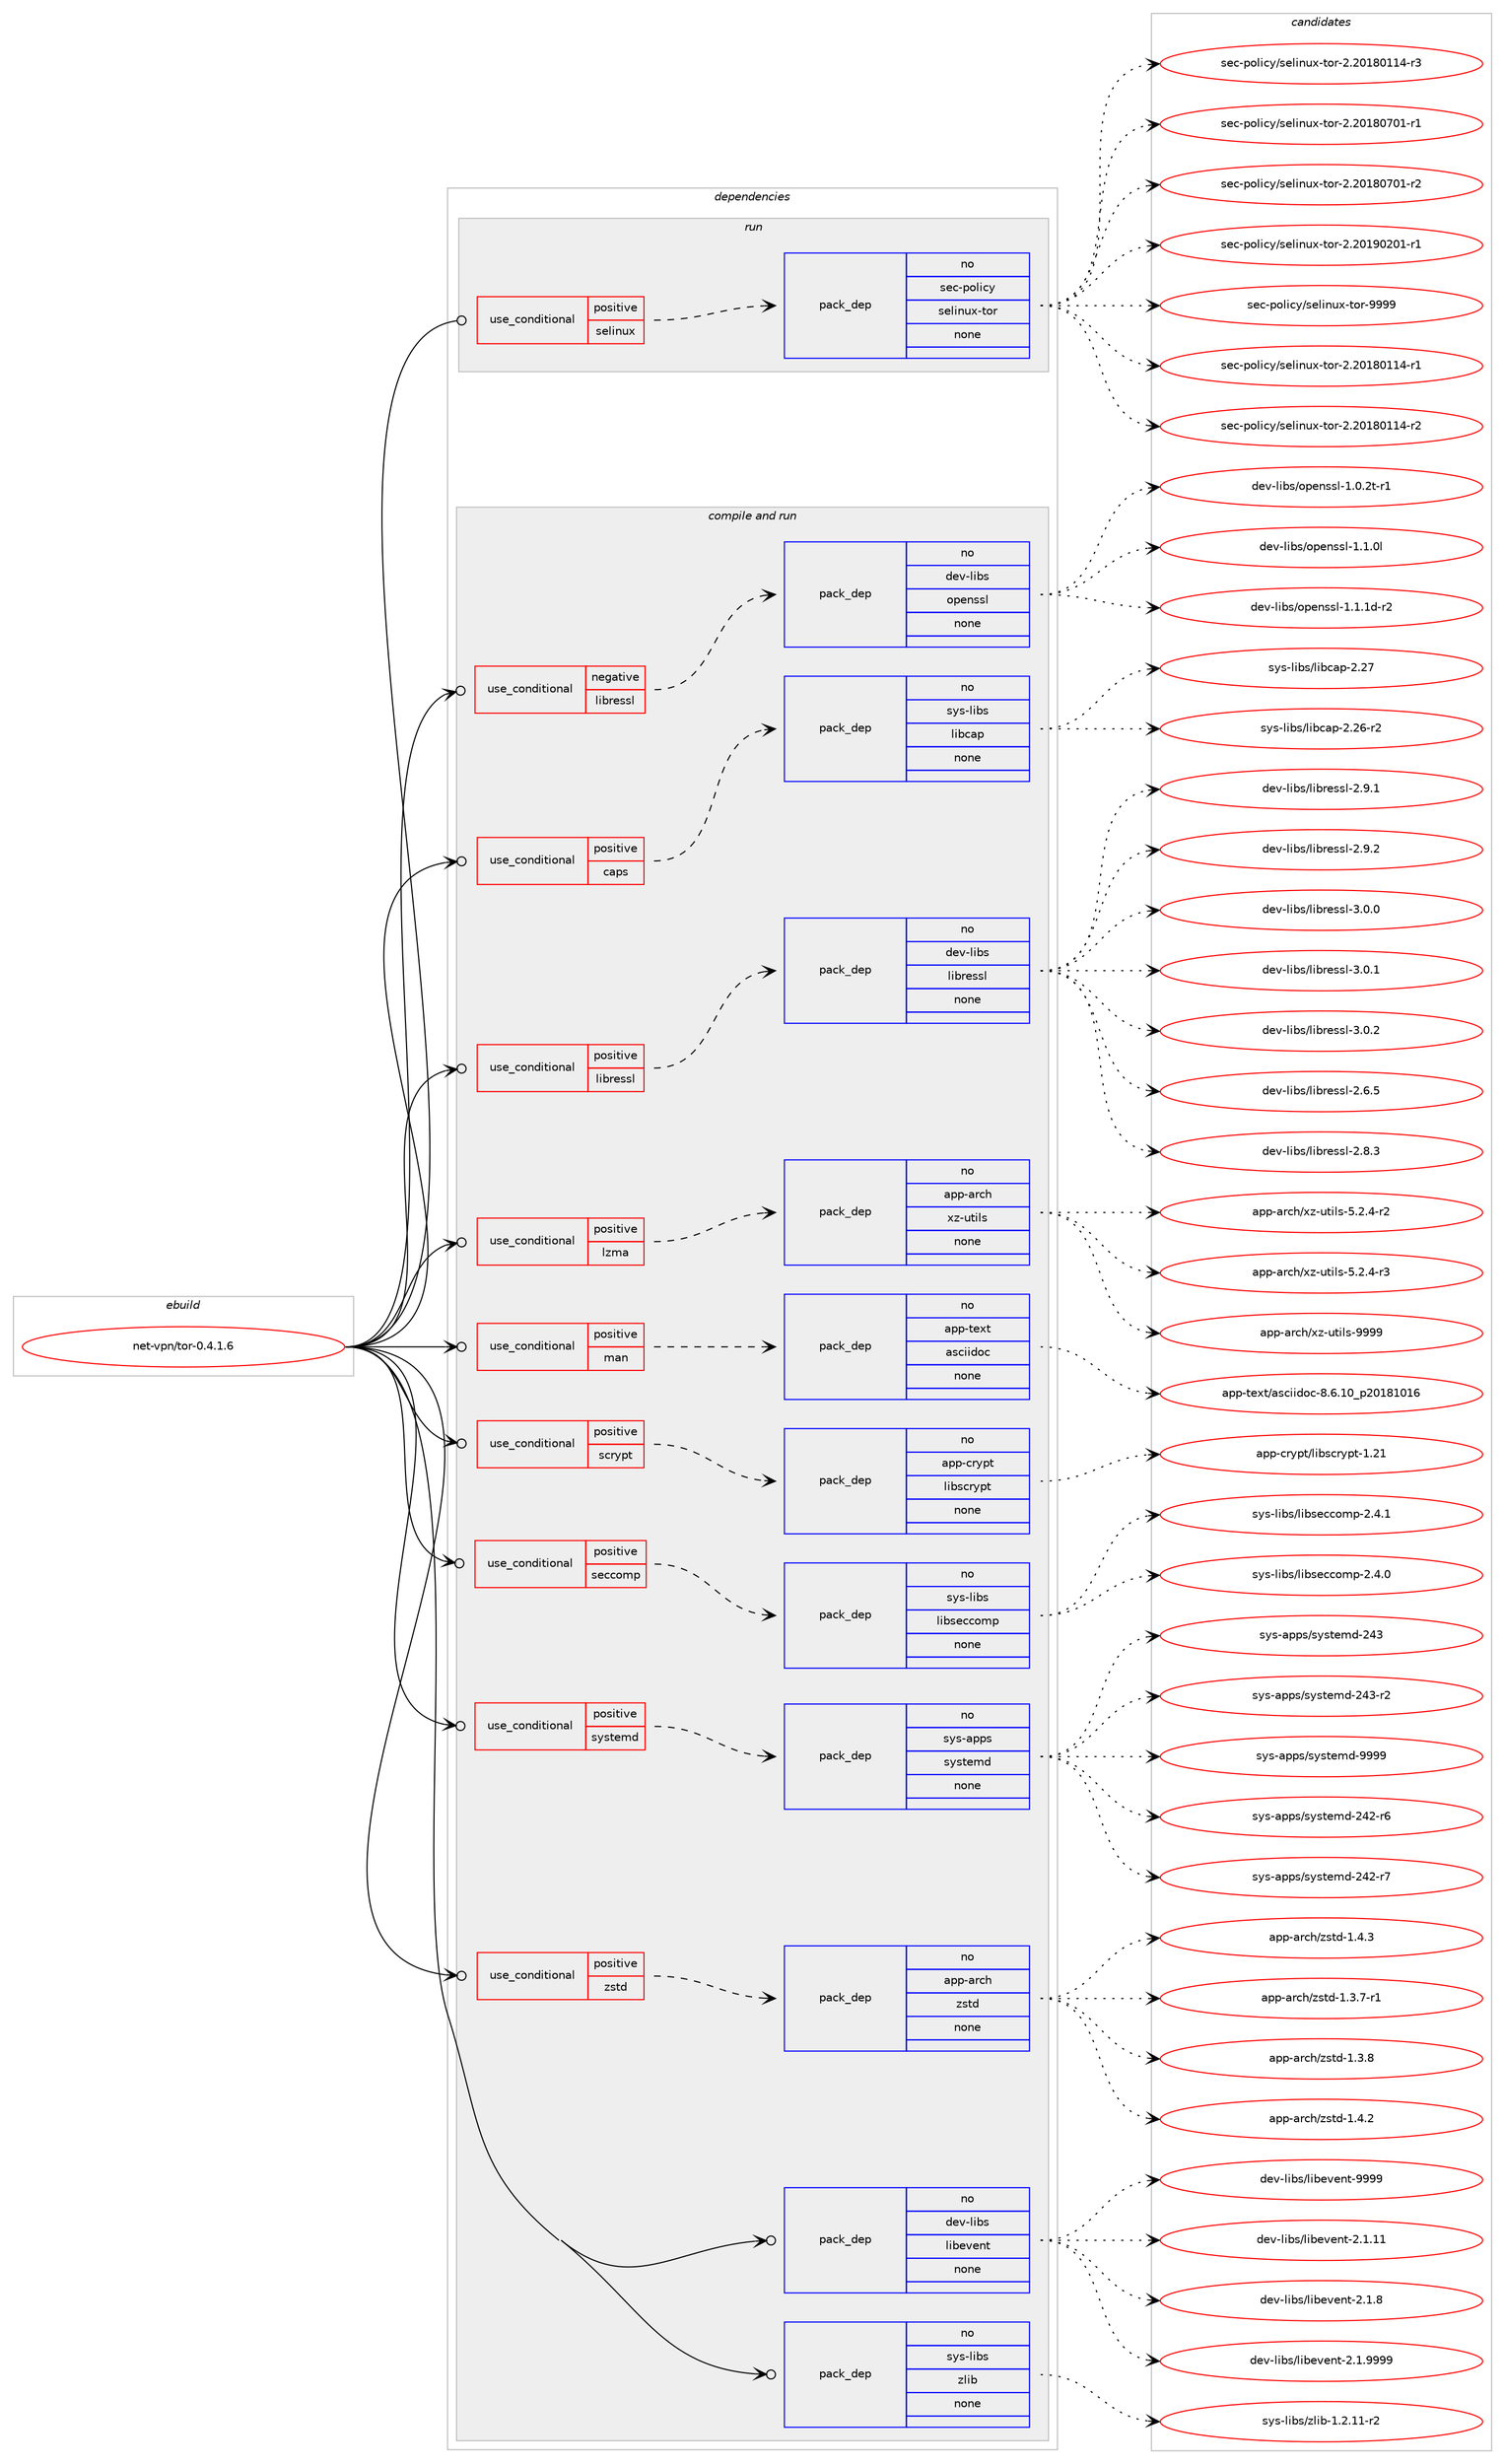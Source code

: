 digraph prolog {

# *************
# Graph options
# *************

newrank=true;
concentrate=true;
compound=true;
graph [rankdir=LR,fontname=Helvetica,fontsize=10,ranksep=1.5];#, ranksep=2.5, nodesep=0.2];
edge  [arrowhead=vee];
node  [fontname=Helvetica,fontsize=10];

# **********
# The ebuild
# **********

subgraph cluster_leftcol {
color=gray;
rank=same;
label=<<i>ebuild</i>>;
id [label="net-vpn/tor-0.4.1.6", color=red, width=4, href="../net-vpn/tor-0.4.1.6.svg"];
}

# ****************
# The dependencies
# ****************

subgraph cluster_midcol {
color=gray;
label=<<i>dependencies</i>>;
subgraph cluster_compile {
fillcolor="#eeeeee";
style=filled;
label=<<i>compile</i>>;
}
subgraph cluster_compileandrun {
fillcolor="#eeeeee";
style=filled;
label=<<i>compile and run</i>>;
subgraph cond205735 {
dependency843576 [label=<<TABLE BORDER="0" CELLBORDER="1" CELLSPACING="0" CELLPADDING="4"><TR><TD ROWSPAN="3" CELLPADDING="10">use_conditional</TD></TR><TR><TD>negative</TD></TR><TR><TD>libressl</TD></TR></TABLE>>, shape=none, color=red];
subgraph pack622945 {
dependency843577 [label=<<TABLE BORDER="0" CELLBORDER="1" CELLSPACING="0" CELLPADDING="4" WIDTH="220"><TR><TD ROWSPAN="6" CELLPADDING="30">pack_dep</TD></TR><TR><TD WIDTH="110">no</TD></TR><TR><TD>dev-libs</TD></TR><TR><TD>openssl</TD></TR><TR><TD>none</TD></TR><TR><TD></TD></TR></TABLE>>, shape=none, color=blue];
}
dependency843576:e -> dependency843577:w [weight=20,style="dashed",arrowhead="vee"];
}
id:e -> dependency843576:w [weight=20,style="solid",arrowhead="odotvee"];
subgraph cond205736 {
dependency843578 [label=<<TABLE BORDER="0" CELLBORDER="1" CELLSPACING="0" CELLPADDING="4"><TR><TD ROWSPAN="3" CELLPADDING="10">use_conditional</TD></TR><TR><TD>positive</TD></TR><TR><TD>caps</TD></TR></TABLE>>, shape=none, color=red];
subgraph pack622946 {
dependency843579 [label=<<TABLE BORDER="0" CELLBORDER="1" CELLSPACING="0" CELLPADDING="4" WIDTH="220"><TR><TD ROWSPAN="6" CELLPADDING="30">pack_dep</TD></TR><TR><TD WIDTH="110">no</TD></TR><TR><TD>sys-libs</TD></TR><TR><TD>libcap</TD></TR><TR><TD>none</TD></TR><TR><TD></TD></TR></TABLE>>, shape=none, color=blue];
}
dependency843578:e -> dependency843579:w [weight=20,style="dashed",arrowhead="vee"];
}
id:e -> dependency843578:w [weight=20,style="solid",arrowhead="odotvee"];
subgraph cond205737 {
dependency843580 [label=<<TABLE BORDER="0" CELLBORDER="1" CELLSPACING="0" CELLPADDING="4"><TR><TD ROWSPAN="3" CELLPADDING="10">use_conditional</TD></TR><TR><TD>positive</TD></TR><TR><TD>libressl</TD></TR></TABLE>>, shape=none, color=red];
subgraph pack622947 {
dependency843581 [label=<<TABLE BORDER="0" CELLBORDER="1" CELLSPACING="0" CELLPADDING="4" WIDTH="220"><TR><TD ROWSPAN="6" CELLPADDING="30">pack_dep</TD></TR><TR><TD WIDTH="110">no</TD></TR><TR><TD>dev-libs</TD></TR><TR><TD>libressl</TD></TR><TR><TD>none</TD></TR><TR><TD></TD></TR></TABLE>>, shape=none, color=blue];
}
dependency843580:e -> dependency843581:w [weight=20,style="dashed",arrowhead="vee"];
}
id:e -> dependency843580:w [weight=20,style="solid",arrowhead="odotvee"];
subgraph cond205738 {
dependency843582 [label=<<TABLE BORDER="0" CELLBORDER="1" CELLSPACING="0" CELLPADDING="4"><TR><TD ROWSPAN="3" CELLPADDING="10">use_conditional</TD></TR><TR><TD>positive</TD></TR><TR><TD>lzma</TD></TR></TABLE>>, shape=none, color=red];
subgraph pack622948 {
dependency843583 [label=<<TABLE BORDER="0" CELLBORDER="1" CELLSPACING="0" CELLPADDING="4" WIDTH="220"><TR><TD ROWSPAN="6" CELLPADDING="30">pack_dep</TD></TR><TR><TD WIDTH="110">no</TD></TR><TR><TD>app-arch</TD></TR><TR><TD>xz-utils</TD></TR><TR><TD>none</TD></TR><TR><TD></TD></TR></TABLE>>, shape=none, color=blue];
}
dependency843582:e -> dependency843583:w [weight=20,style="dashed",arrowhead="vee"];
}
id:e -> dependency843582:w [weight=20,style="solid",arrowhead="odotvee"];
subgraph cond205739 {
dependency843584 [label=<<TABLE BORDER="0" CELLBORDER="1" CELLSPACING="0" CELLPADDING="4"><TR><TD ROWSPAN="3" CELLPADDING="10">use_conditional</TD></TR><TR><TD>positive</TD></TR><TR><TD>man</TD></TR></TABLE>>, shape=none, color=red];
subgraph pack622949 {
dependency843585 [label=<<TABLE BORDER="0" CELLBORDER="1" CELLSPACING="0" CELLPADDING="4" WIDTH="220"><TR><TD ROWSPAN="6" CELLPADDING="30">pack_dep</TD></TR><TR><TD WIDTH="110">no</TD></TR><TR><TD>app-text</TD></TR><TR><TD>asciidoc</TD></TR><TR><TD>none</TD></TR><TR><TD></TD></TR></TABLE>>, shape=none, color=blue];
}
dependency843584:e -> dependency843585:w [weight=20,style="dashed",arrowhead="vee"];
}
id:e -> dependency843584:w [weight=20,style="solid",arrowhead="odotvee"];
subgraph cond205740 {
dependency843586 [label=<<TABLE BORDER="0" CELLBORDER="1" CELLSPACING="0" CELLPADDING="4"><TR><TD ROWSPAN="3" CELLPADDING="10">use_conditional</TD></TR><TR><TD>positive</TD></TR><TR><TD>scrypt</TD></TR></TABLE>>, shape=none, color=red];
subgraph pack622950 {
dependency843587 [label=<<TABLE BORDER="0" CELLBORDER="1" CELLSPACING="0" CELLPADDING="4" WIDTH="220"><TR><TD ROWSPAN="6" CELLPADDING="30">pack_dep</TD></TR><TR><TD WIDTH="110">no</TD></TR><TR><TD>app-crypt</TD></TR><TR><TD>libscrypt</TD></TR><TR><TD>none</TD></TR><TR><TD></TD></TR></TABLE>>, shape=none, color=blue];
}
dependency843586:e -> dependency843587:w [weight=20,style="dashed",arrowhead="vee"];
}
id:e -> dependency843586:w [weight=20,style="solid",arrowhead="odotvee"];
subgraph cond205741 {
dependency843588 [label=<<TABLE BORDER="0" CELLBORDER="1" CELLSPACING="0" CELLPADDING="4"><TR><TD ROWSPAN="3" CELLPADDING="10">use_conditional</TD></TR><TR><TD>positive</TD></TR><TR><TD>seccomp</TD></TR></TABLE>>, shape=none, color=red];
subgraph pack622951 {
dependency843589 [label=<<TABLE BORDER="0" CELLBORDER="1" CELLSPACING="0" CELLPADDING="4" WIDTH="220"><TR><TD ROWSPAN="6" CELLPADDING="30">pack_dep</TD></TR><TR><TD WIDTH="110">no</TD></TR><TR><TD>sys-libs</TD></TR><TR><TD>libseccomp</TD></TR><TR><TD>none</TD></TR><TR><TD></TD></TR></TABLE>>, shape=none, color=blue];
}
dependency843588:e -> dependency843589:w [weight=20,style="dashed",arrowhead="vee"];
}
id:e -> dependency843588:w [weight=20,style="solid",arrowhead="odotvee"];
subgraph cond205742 {
dependency843590 [label=<<TABLE BORDER="0" CELLBORDER="1" CELLSPACING="0" CELLPADDING="4"><TR><TD ROWSPAN="3" CELLPADDING="10">use_conditional</TD></TR><TR><TD>positive</TD></TR><TR><TD>systemd</TD></TR></TABLE>>, shape=none, color=red];
subgraph pack622952 {
dependency843591 [label=<<TABLE BORDER="0" CELLBORDER="1" CELLSPACING="0" CELLPADDING="4" WIDTH="220"><TR><TD ROWSPAN="6" CELLPADDING="30">pack_dep</TD></TR><TR><TD WIDTH="110">no</TD></TR><TR><TD>sys-apps</TD></TR><TR><TD>systemd</TD></TR><TR><TD>none</TD></TR><TR><TD></TD></TR></TABLE>>, shape=none, color=blue];
}
dependency843590:e -> dependency843591:w [weight=20,style="dashed",arrowhead="vee"];
}
id:e -> dependency843590:w [weight=20,style="solid",arrowhead="odotvee"];
subgraph cond205743 {
dependency843592 [label=<<TABLE BORDER="0" CELLBORDER="1" CELLSPACING="0" CELLPADDING="4"><TR><TD ROWSPAN="3" CELLPADDING="10">use_conditional</TD></TR><TR><TD>positive</TD></TR><TR><TD>zstd</TD></TR></TABLE>>, shape=none, color=red];
subgraph pack622953 {
dependency843593 [label=<<TABLE BORDER="0" CELLBORDER="1" CELLSPACING="0" CELLPADDING="4" WIDTH="220"><TR><TD ROWSPAN="6" CELLPADDING="30">pack_dep</TD></TR><TR><TD WIDTH="110">no</TD></TR><TR><TD>app-arch</TD></TR><TR><TD>zstd</TD></TR><TR><TD>none</TD></TR><TR><TD></TD></TR></TABLE>>, shape=none, color=blue];
}
dependency843592:e -> dependency843593:w [weight=20,style="dashed",arrowhead="vee"];
}
id:e -> dependency843592:w [weight=20,style="solid",arrowhead="odotvee"];
subgraph pack622954 {
dependency843594 [label=<<TABLE BORDER="0" CELLBORDER="1" CELLSPACING="0" CELLPADDING="4" WIDTH="220"><TR><TD ROWSPAN="6" CELLPADDING="30">pack_dep</TD></TR><TR><TD WIDTH="110">no</TD></TR><TR><TD>dev-libs</TD></TR><TR><TD>libevent</TD></TR><TR><TD>none</TD></TR><TR><TD></TD></TR></TABLE>>, shape=none, color=blue];
}
id:e -> dependency843594:w [weight=20,style="solid",arrowhead="odotvee"];
subgraph pack622955 {
dependency843595 [label=<<TABLE BORDER="0" CELLBORDER="1" CELLSPACING="0" CELLPADDING="4" WIDTH="220"><TR><TD ROWSPAN="6" CELLPADDING="30">pack_dep</TD></TR><TR><TD WIDTH="110">no</TD></TR><TR><TD>sys-libs</TD></TR><TR><TD>zlib</TD></TR><TR><TD>none</TD></TR><TR><TD></TD></TR></TABLE>>, shape=none, color=blue];
}
id:e -> dependency843595:w [weight=20,style="solid",arrowhead="odotvee"];
}
subgraph cluster_run {
fillcolor="#eeeeee";
style=filled;
label=<<i>run</i>>;
subgraph cond205744 {
dependency843596 [label=<<TABLE BORDER="0" CELLBORDER="1" CELLSPACING="0" CELLPADDING="4"><TR><TD ROWSPAN="3" CELLPADDING="10">use_conditional</TD></TR><TR><TD>positive</TD></TR><TR><TD>selinux</TD></TR></TABLE>>, shape=none, color=red];
subgraph pack622956 {
dependency843597 [label=<<TABLE BORDER="0" CELLBORDER="1" CELLSPACING="0" CELLPADDING="4" WIDTH="220"><TR><TD ROWSPAN="6" CELLPADDING="30">pack_dep</TD></TR><TR><TD WIDTH="110">no</TD></TR><TR><TD>sec-policy</TD></TR><TR><TD>selinux-tor</TD></TR><TR><TD>none</TD></TR><TR><TD></TD></TR></TABLE>>, shape=none, color=blue];
}
dependency843596:e -> dependency843597:w [weight=20,style="dashed",arrowhead="vee"];
}
id:e -> dependency843596:w [weight=20,style="solid",arrowhead="odot"];
}
}

# **************
# The candidates
# **************

subgraph cluster_choices {
rank=same;
color=gray;
label=<<i>candidates</i>>;

subgraph choice622945 {
color=black;
nodesep=1;
choice1001011184510810598115471111121011101151151084549464846501164511449 [label="dev-libs/openssl-1.0.2t-r1", color=red, width=4,href="../dev-libs/openssl-1.0.2t-r1.svg"];
choice100101118451081059811547111112101110115115108454946494648108 [label="dev-libs/openssl-1.1.0l", color=red, width=4,href="../dev-libs/openssl-1.1.0l.svg"];
choice1001011184510810598115471111121011101151151084549464946491004511450 [label="dev-libs/openssl-1.1.1d-r2", color=red, width=4,href="../dev-libs/openssl-1.1.1d-r2.svg"];
dependency843577:e -> choice1001011184510810598115471111121011101151151084549464846501164511449:w [style=dotted,weight="100"];
dependency843577:e -> choice100101118451081059811547111112101110115115108454946494648108:w [style=dotted,weight="100"];
dependency843577:e -> choice1001011184510810598115471111121011101151151084549464946491004511450:w [style=dotted,weight="100"];
}
subgraph choice622946 {
color=black;
nodesep=1;
choice11512111545108105981154710810598999711245504650544511450 [label="sys-libs/libcap-2.26-r2", color=red, width=4,href="../sys-libs/libcap-2.26-r2.svg"];
choice1151211154510810598115471081059899971124550465055 [label="sys-libs/libcap-2.27", color=red, width=4,href="../sys-libs/libcap-2.27.svg"];
dependency843579:e -> choice11512111545108105981154710810598999711245504650544511450:w [style=dotted,weight="100"];
dependency843579:e -> choice1151211154510810598115471081059899971124550465055:w [style=dotted,weight="100"];
}
subgraph choice622947 {
color=black;
nodesep=1;
choice10010111845108105981154710810598114101115115108455046544653 [label="dev-libs/libressl-2.6.5", color=red, width=4,href="../dev-libs/libressl-2.6.5.svg"];
choice10010111845108105981154710810598114101115115108455046564651 [label="dev-libs/libressl-2.8.3", color=red, width=4,href="../dev-libs/libressl-2.8.3.svg"];
choice10010111845108105981154710810598114101115115108455046574649 [label="dev-libs/libressl-2.9.1", color=red, width=4,href="../dev-libs/libressl-2.9.1.svg"];
choice10010111845108105981154710810598114101115115108455046574650 [label="dev-libs/libressl-2.9.2", color=red, width=4,href="../dev-libs/libressl-2.9.2.svg"];
choice10010111845108105981154710810598114101115115108455146484648 [label="dev-libs/libressl-3.0.0", color=red, width=4,href="../dev-libs/libressl-3.0.0.svg"];
choice10010111845108105981154710810598114101115115108455146484649 [label="dev-libs/libressl-3.0.1", color=red, width=4,href="../dev-libs/libressl-3.0.1.svg"];
choice10010111845108105981154710810598114101115115108455146484650 [label="dev-libs/libressl-3.0.2", color=red, width=4,href="../dev-libs/libressl-3.0.2.svg"];
dependency843581:e -> choice10010111845108105981154710810598114101115115108455046544653:w [style=dotted,weight="100"];
dependency843581:e -> choice10010111845108105981154710810598114101115115108455046564651:w [style=dotted,weight="100"];
dependency843581:e -> choice10010111845108105981154710810598114101115115108455046574649:w [style=dotted,weight="100"];
dependency843581:e -> choice10010111845108105981154710810598114101115115108455046574650:w [style=dotted,weight="100"];
dependency843581:e -> choice10010111845108105981154710810598114101115115108455146484648:w [style=dotted,weight="100"];
dependency843581:e -> choice10010111845108105981154710810598114101115115108455146484649:w [style=dotted,weight="100"];
dependency843581:e -> choice10010111845108105981154710810598114101115115108455146484650:w [style=dotted,weight="100"];
}
subgraph choice622948 {
color=black;
nodesep=1;
choice9711211245971149910447120122451171161051081154553465046524511450 [label="app-arch/xz-utils-5.2.4-r2", color=red, width=4,href="../app-arch/xz-utils-5.2.4-r2.svg"];
choice9711211245971149910447120122451171161051081154553465046524511451 [label="app-arch/xz-utils-5.2.4-r3", color=red, width=4,href="../app-arch/xz-utils-5.2.4-r3.svg"];
choice9711211245971149910447120122451171161051081154557575757 [label="app-arch/xz-utils-9999", color=red, width=4,href="../app-arch/xz-utils-9999.svg"];
dependency843583:e -> choice9711211245971149910447120122451171161051081154553465046524511450:w [style=dotted,weight="100"];
dependency843583:e -> choice9711211245971149910447120122451171161051081154553465046524511451:w [style=dotted,weight="100"];
dependency843583:e -> choice9711211245971149910447120122451171161051081154557575757:w [style=dotted,weight="100"];
}
subgraph choice622949 {
color=black;
nodesep=1;
choice97112112451161011201164797115991051051001119945564654464948951125048495649484954 [label="app-text/asciidoc-8.6.10_p20181016", color=red, width=4,href="../app-text/asciidoc-8.6.10_p20181016.svg"];
dependency843585:e -> choice97112112451161011201164797115991051051001119945564654464948951125048495649484954:w [style=dotted,weight="100"];
}
subgraph choice622950 {
color=black;
nodesep=1;
choice9711211245991141211121164710810598115991141211121164549465049 [label="app-crypt/libscrypt-1.21", color=red, width=4,href="../app-crypt/libscrypt-1.21.svg"];
dependency843587:e -> choice9711211245991141211121164710810598115991141211121164549465049:w [style=dotted,weight="100"];
}
subgraph choice622951 {
color=black;
nodesep=1;
choice115121115451081059811547108105981151019999111109112455046524648 [label="sys-libs/libseccomp-2.4.0", color=red, width=4,href="../sys-libs/libseccomp-2.4.0.svg"];
choice115121115451081059811547108105981151019999111109112455046524649 [label="sys-libs/libseccomp-2.4.1", color=red, width=4,href="../sys-libs/libseccomp-2.4.1.svg"];
dependency843589:e -> choice115121115451081059811547108105981151019999111109112455046524648:w [style=dotted,weight="100"];
dependency843589:e -> choice115121115451081059811547108105981151019999111109112455046524649:w [style=dotted,weight="100"];
}
subgraph choice622952 {
color=black;
nodesep=1;
choice115121115459711211211547115121115116101109100455052504511454 [label="sys-apps/systemd-242-r6", color=red, width=4,href="../sys-apps/systemd-242-r6.svg"];
choice115121115459711211211547115121115116101109100455052504511455 [label="sys-apps/systemd-242-r7", color=red, width=4,href="../sys-apps/systemd-242-r7.svg"];
choice11512111545971121121154711512111511610110910045505251 [label="sys-apps/systemd-243", color=red, width=4,href="../sys-apps/systemd-243.svg"];
choice115121115459711211211547115121115116101109100455052514511450 [label="sys-apps/systemd-243-r2", color=red, width=4,href="../sys-apps/systemd-243-r2.svg"];
choice1151211154597112112115471151211151161011091004557575757 [label="sys-apps/systemd-9999", color=red, width=4,href="../sys-apps/systemd-9999.svg"];
dependency843591:e -> choice115121115459711211211547115121115116101109100455052504511454:w [style=dotted,weight="100"];
dependency843591:e -> choice115121115459711211211547115121115116101109100455052504511455:w [style=dotted,weight="100"];
dependency843591:e -> choice11512111545971121121154711512111511610110910045505251:w [style=dotted,weight="100"];
dependency843591:e -> choice115121115459711211211547115121115116101109100455052514511450:w [style=dotted,weight="100"];
dependency843591:e -> choice1151211154597112112115471151211151161011091004557575757:w [style=dotted,weight="100"];
}
subgraph choice622953 {
color=black;
nodesep=1;
choice97112112459711499104471221151161004549465146554511449 [label="app-arch/zstd-1.3.7-r1", color=red, width=4,href="../app-arch/zstd-1.3.7-r1.svg"];
choice9711211245971149910447122115116100454946514656 [label="app-arch/zstd-1.3.8", color=red, width=4,href="../app-arch/zstd-1.3.8.svg"];
choice9711211245971149910447122115116100454946524650 [label="app-arch/zstd-1.4.2", color=red, width=4,href="../app-arch/zstd-1.4.2.svg"];
choice9711211245971149910447122115116100454946524651 [label="app-arch/zstd-1.4.3", color=red, width=4,href="../app-arch/zstd-1.4.3.svg"];
dependency843593:e -> choice97112112459711499104471221151161004549465146554511449:w [style=dotted,weight="100"];
dependency843593:e -> choice9711211245971149910447122115116100454946514656:w [style=dotted,weight="100"];
dependency843593:e -> choice9711211245971149910447122115116100454946524650:w [style=dotted,weight="100"];
dependency843593:e -> choice9711211245971149910447122115116100454946524651:w [style=dotted,weight="100"];
}
subgraph choice622954 {
color=black;
nodesep=1;
choice1001011184510810598115471081059810111810111011645504649464949 [label="dev-libs/libevent-2.1.11", color=red, width=4,href="../dev-libs/libevent-2.1.11.svg"];
choice10010111845108105981154710810598101118101110116455046494656 [label="dev-libs/libevent-2.1.8", color=red, width=4,href="../dev-libs/libevent-2.1.8.svg"];
choice10010111845108105981154710810598101118101110116455046494657575757 [label="dev-libs/libevent-2.1.9999", color=red, width=4,href="../dev-libs/libevent-2.1.9999.svg"];
choice100101118451081059811547108105981011181011101164557575757 [label="dev-libs/libevent-9999", color=red, width=4,href="../dev-libs/libevent-9999.svg"];
dependency843594:e -> choice1001011184510810598115471081059810111810111011645504649464949:w [style=dotted,weight="100"];
dependency843594:e -> choice10010111845108105981154710810598101118101110116455046494656:w [style=dotted,weight="100"];
dependency843594:e -> choice10010111845108105981154710810598101118101110116455046494657575757:w [style=dotted,weight="100"];
dependency843594:e -> choice100101118451081059811547108105981011181011101164557575757:w [style=dotted,weight="100"];
}
subgraph choice622955 {
color=black;
nodesep=1;
choice11512111545108105981154712210810598454946504649494511450 [label="sys-libs/zlib-1.2.11-r2", color=red, width=4,href="../sys-libs/zlib-1.2.11-r2.svg"];
dependency843595:e -> choice11512111545108105981154712210810598454946504649494511450:w [style=dotted,weight="100"];
}
subgraph choice622956 {
color=black;
nodesep=1;
choice115101994511211110810599121471151011081051101171204511611111445504650484956484949524511449 [label="sec-policy/selinux-tor-2.20180114-r1", color=red, width=4,href="../sec-policy/selinux-tor-2.20180114-r1.svg"];
choice115101994511211110810599121471151011081051101171204511611111445504650484956484949524511450 [label="sec-policy/selinux-tor-2.20180114-r2", color=red, width=4,href="../sec-policy/selinux-tor-2.20180114-r2.svg"];
choice115101994511211110810599121471151011081051101171204511611111445504650484956484949524511451 [label="sec-policy/selinux-tor-2.20180114-r3", color=red, width=4,href="../sec-policy/selinux-tor-2.20180114-r3.svg"];
choice115101994511211110810599121471151011081051101171204511611111445504650484956485548494511449 [label="sec-policy/selinux-tor-2.20180701-r1", color=red, width=4,href="../sec-policy/selinux-tor-2.20180701-r1.svg"];
choice115101994511211110810599121471151011081051101171204511611111445504650484956485548494511450 [label="sec-policy/selinux-tor-2.20180701-r2", color=red, width=4,href="../sec-policy/selinux-tor-2.20180701-r2.svg"];
choice115101994511211110810599121471151011081051101171204511611111445504650484957485048494511449 [label="sec-policy/selinux-tor-2.20190201-r1", color=red, width=4,href="../sec-policy/selinux-tor-2.20190201-r1.svg"];
choice11510199451121111081059912147115101108105110117120451161111144557575757 [label="sec-policy/selinux-tor-9999", color=red, width=4,href="../sec-policy/selinux-tor-9999.svg"];
dependency843597:e -> choice115101994511211110810599121471151011081051101171204511611111445504650484956484949524511449:w [style=dotted,weight="100"];
dependency843597:e -> choice115101994511211110810599121471151011081051101171204511611111445504650484956484949524511450:w [style=dotted,weight="100"];
dependency843597:e -> choice115101994511211110810599121471151011081051101171204511611111445504650484956484949524511451:w [style=dotted,weight="100"];
dependency843597:e -> choice115101994511211110810599121471151011081051101171204511611111445504650484956485548494511449:w [style=dotted,weight="100"];
dependency843597:e -> choice115101994511211110810599121471151011081051101171204511611111445504650484956485548494511450:w [style=dotted,weight="100"];
dependency843597:e -> choice115101994511211110810599121471151011081051101171204511611111445504650484957485048494511449:w [style=dotted,weight="100"];
dependency843597:e -> choice11510199451121111081059912147115101108105110117120451161111144557575757:w [style=dotted,weight="100"];
}
}

}
